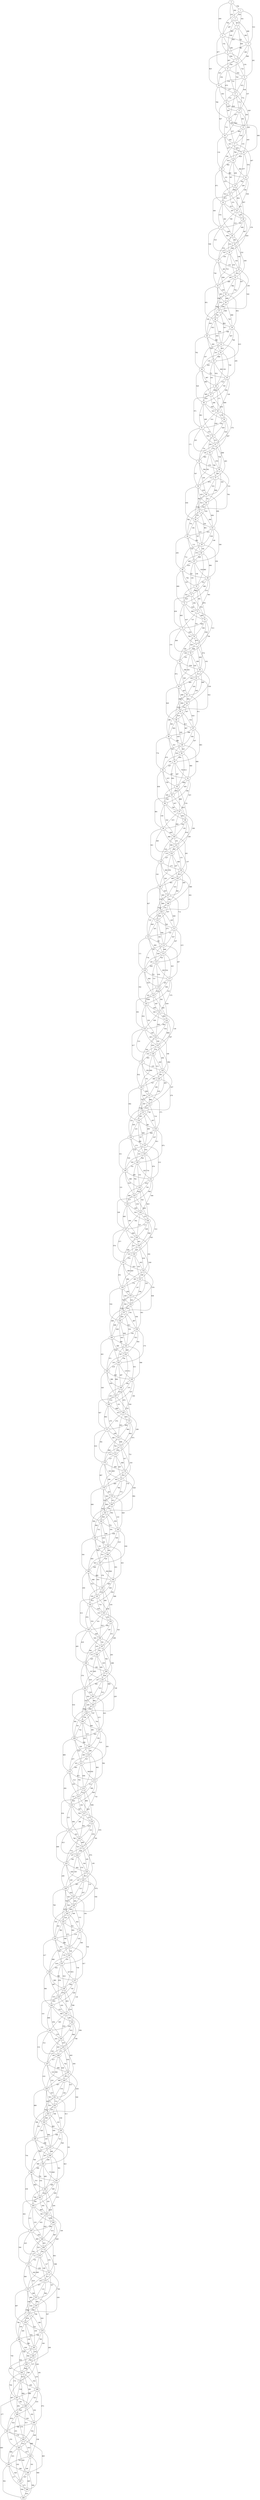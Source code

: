 graph G {
0 -- 1 [label="756"];
0 -- 2 [label="262"];
0 -- 3 [label="103"];
0 -- 4 [label="459"];
1 -- 2 [label="108"];
1 -- 3 [label="441"];
1 -- 4 [label="784"];
1 -- 5 [label="533"];
2 -- 3 [label="910"];
2 -- 4 [label="297"];
2 -- 5 [label="466"];
2 -- 6 [label="329"];
3 -- 4 [label="867"];
3 -- 5 [label="863"];
3 -- 6 [label="954"];
3 -- 7 [label="840"];
4 -- 5 [label="722"];
4 -- 6 [label="152"];
4 -- 7 [label="296"];
4 -- 8 [label="877"];
5 -- 6 [label="981"];
5 -- 7 [label="189"];
5 -- 8 [label="996"];
5 -- 9 [label="261"];
6 -- 7 [label="946"];
6 -- 8 [label="607"];
6 -- 9 [label="279"];
6 -- 10 [label="825"];
7 -- 8 [label="795"];
7 -- 9 [label="722"];
7 -- 10 [label="193"];
7 -- 11 [label="720"];
8 -- 9 [label="362"];
8 -- 10 [label="452"];
8 -- 11 [label="723"];
8 -- 12 [label="675"];
9 -- 10 [label="518"];
9 -- 11 [label="872"];
9 -- 12 [label="936"];
9 -- 13 [label="107"];
10 -- 11 [label="377"];
10 -- 12 [label="603"];
10 -- 13 [label="774"];
10 -- 14 [label="789"];
11 -- 12 [label="733"];
11 -- 13 [label="772"];
11 -- 14 [label="944"];
11 -- 15 [label="629"];
12 -- 13 [label="802"];
12 -- 14 [label="997"];
12 -- 15 [label="350"];
12 -- 16 [label="927"];
13 -- 14 [label="977"];
13 -- 15 [label="681"];
13 -- 16 [label="922"];
13 -- 17 [label="226"];
14 -- 15 [label="994"];
14 -- 16 [label="714"];
14 -- 17 [label="277"];
14 -- 18 [label="496"];
15 -- 16 [label="965"];
15 -- 17 [label="936"];
15 -- 18 [label="445"];
15 -- 19 [label="153"];
16 -- 17 [label="445"];
16 -- 18 [label="163"];
16 -- 19 [label="477"];
16 -- 20 [label="132"];
17 -- 18 [label="653"];
17 -- 19 [label="706"];
17 -- 20 [label="195"];
17 -- 21 [label="407"];
18 -- 19 [label="824"];
18 -- 20 [label="618"];
18 -- 21 [label="576"];
18 -- 22 [label="977"];
19 -- 20 [label="982"];
19 -- 21 [label="882"];
19 -- 22 [label="209"];
19 -- 23 [label="597"];
20 -- 21 [label="800"];
20 -- 22 [label="101"];
20 -- 23 [label="272"];
20 -- 24 [label="871"];
21 -- 22 [label="762"];
21 -- 23 [label="209"];
21 -- 24 [label="108"];
21 -- 25 [label="836"];
22 -- 23 [label="985"];
22 -- 24 [label="812"];
22 -- 25 [label="934"];
22 -- 26 [label="957"];
23 -- 24 [label="673"];
23 -- 25 [label="231"];
23 -- 26 [label="311"];
23 -- 27 [label="309"];
24 -- 25 [label="973"];
24 -- 26 [label="297"];
24 -- 27 [label="578"];
24 -- 28 [label="481"];
25 -- 26 [label="297"];
25 -- 27 [label="799"];
25 -- 28 [label="210"];
25 -- 29 [label="279"];
26 -- 27 [label="257"];
26 -- 28 [label="490"];
26 -- 29 [label="387"];
26 -- 30 [label="845"];
27 -- 28 [label="690"];
27 -- 29 [label="998"];
27 -- 30 [label="518"];
27 -- 31 [label="508"];
28 -- 29 [label="461"];
28 -- 30 [label="614"];
28 -- 31 [label="972"];
28 -- 32 [label="122"];
29 -- 30 [label="499"];
29 -- 31 [label="927"];
29 -- 32 [label="146"];
29 -- 33 [label="459"];
30 -- 31 [label="156"];
30 -- 32 [label="104"];
30 -- 33 [label="470"];
30 -- 34 [label="733"];
31 -- 32 [label="134"];
31 -- 33 [label="281"];
31 -- 34 [label="728"];
31 -- 35 [label="608"];
32 -- 33 [label="223"];
32 -- 34 [label="290"];
32 -- 35 [label="557"];
32 -- 36 [label="159"];
33 -- 34 [label="269"];
33 -- 35 [label="982"];
33 -- 36 [label="702"];
33 -- 37 [label="529"];
34 -- 35 [label="235"];
34 -- 36 [label="893"];
34 -- 37 [label="956"];
34 -- 38 [label="851"];
35 -- 36 [label="648"];
35 -- 37 [label="972"];
35 -- 38 [label="560"];
35 -- 39 [label="604"];
36 -- 37 [label="458"];
36 -- 38 [label="800"];
36 -- 39 [label="886"];
36 -- 40 [label="183"];
37 -- 38 [label="761"];
37 -- 39 [label="720"];
37 -- 40 [label="630"];
37 -- 41 [label="917"];
38 -- 39 [label="464"];
38 -- 40 [label="953"];
38 -- 41 [label="169"];
38 -- 42 [label="954"];
39 -- 40 [label="588"];
39 -- 41 [label="467"];
39 -- 42 [label="798"];
39 -- 43 [label="815"];
40 -- 41 [label="549"];
40 -- 42 [label="494"];
40 -- 43 [label="429"];
40 -- 44 [label="782"];
41 -- 42 [label="933"];
41 -- 43 [label="241"];
41 -- 44 [label="107"];
41 -- 45 [label="250"];
42 -- 43 [label="906"];
42 -- 44 [label="134"];
42 -- 45 [label="720"];
42 -- 46 [label="138"];
43 -- 44 [label="465"];
43 -- 45 [label="389"];
43 -- 46 [label="932"];
43 -- 47 [label="201"];
44 -- 45 [label="772"];
44 -- 46 [label="997"];
44 -- 47 [label="985"];
44 -- 48 [label="529"];
45 -- 46 [label="315"];
45 -- 47 [label="765"];
45 -- 48 [label="306"];
45 -- 49 [label="126"];
46 -- 47 [label="698"];
46 -- 48 [label="885"];
46 -- 49 [label="171"];
46 -- 50 [label="690"];
47 -- 48 [label="616"];
47 -- 49 [label="288"];
47 -- 50 [label="550"];
47 -- 51 [label="571"];
48 -- 49 [label="508"];
48 -- 50 [label="323"];
48 -- 51 [label="861"];
48 -- 52 [label="485"];
49 -- 50 [label="176"];
49 -- 51 [label="514"];
49 -- 52 [label="638"];
49 -- 53 [label="272"];
50 -- 51 [label="342"];
50 -- 52 [label="629"];
50 -- 53 [label="140"];
50 -- 54 [label="667"];
51 -- 52 [label="153"];
51 -- 53 [label="878"];
51 -- 54 [label="201"];
51 -- 55 [label="171"];
52 -- 53 [label="212"];
52 -- 54 [label="283"];
52 -- 55 [label="731"];
52 -- 56 [label="668"];
53 -- 54 [label="178"];
53 -- 55 [label="150"];
53 -- 56 [label="736"];
53 -- 57 [label="463"];
54 -- 55 [label="964"];
54 -- 56 [label="678"];
54 -- 57 [label="706"];
54 -- 58 [label="501"];
55 -- 56 [label="874"];
55 -- 57 [label="594"];
55 -- 58 [label="767"];
55 -- 59 [label="105"];
56 -- 57 [label="487"];
56 -- 58 [label="713"];
56 -- 59 [label="164"];
56 -- 60 [label="314"];
57 -- 58 [label="874"];
57 -- 59 [label="831"];
57 -- 60 [label="906"];
57 -- 61 [label="784"];
58 -- 59 [label="432"];
58 -- 60 [label="425"];
58 -- 61 [label="842"];
58 -- 62 [label="936"];
59 -- 60 [label="141"];
59 -- 61 [label="533"];
59 -- 62 [label="419"];
59 -- 63 [label="696"];
60 -- 61 [label="182"];
60 -- 62 [label="524"];
60 -- 63 [label="864"];
60 -- 64 [label="582"];
61 -- 62 [label="971"];
61 -- 63 [label="308"];
61 -- 64 [label="701"];
61 -- 65 [label="901"];
62 -- 63 [label="154"];
62 -- 64 [label="182"];
62 -- 65 [label="234"];
62 -- 66 [label="767"];
63 -- 64 [label="870"];
63 -- 65 [label="939"];
63 -- 66 [label="148"];
63 -- 67 [label="306"];
64 -- 65 [label="641"];
64 -- 66 [label="112"];
64 -- 67 [label="145"];
64 -- 68 [label="258"];
65 -- 66 [label="182"];
65 -- 67 [label="379"];
65 -- 68 [label="712"];
65 -- 69 [label="358"];
66 -- 67 [label="685"];
66 -- 68 [label="669"];
66 -- 69 [label="896"];
66 -- 70 [label="880"];
67 -- 68 [label="810"];
67 -- 69 [label="336"];
67 -- 70 [label="158"];
67 -- 71 [label="136"];
68 -- 69 [label="725"];
68 -- 70 [label="792"];
68 -- 71 [label="143"];
68 -- 72 [label="689"];
69 -- 70 [label="521"];
69 -- 71 [label="890"];
69 -- 72 [label="214"];
69 -- 73 [label="991"];
70 -- 71 [label="886"];
70 -- 72 [label="621"];
70 -- 73 [label="391"];
70 -- 74 [label="876"];
71 -- 72 [label="323"];
71 -- 73 [label="492"];
71 -- 74 [label="776"];
71 -- 75 [label="630"];
72 -- 73 [label="536"];
72 -- 74 [label="865"];
72 -- 75 [label="665"];
72 -- 76 [label="637"];
73 -- 74 [label="665"];
73 -- 75 [label="737"];
73 -- 76 [label="761"];
73 -- 77 [label="513"];
74 -- 75 [label="906"];
74 -- 76 [label="963"];
74 -- 77 [label="359"];
74 -- 78 [label="758"];
75 -- 76 [label="204"];
75 -- 77 [label="758"];
75 -- 78 [label="406"];
75 -- 79 [label="376"];
76 -- 77 [label="879"];
76 -- 78 [label="329"];
76 -- 79 [label="359"];
76 -- 80 [label="574"];
77 -- 78 [label="966"];
77 -- 79 [label="855"];
77 -- 80 [label="640"];
77 -- 81 [label="931"];
78 -- 79 [label="353"];
78 -- 80 [label="406"];
78 -- 81 [label="224"];
78 -- 82 [label="441"];
79 -- 80 [label="836"];
79 -- 81 [label="508"];
79 -- 82 [label="972"];
79 -- 83 [label="326"];
80 -- 81 [label="113"];
80 -- 82 [label="442"];
80 -- 83 [label="868"];
80 -- 84 [label="930"];
81 -- 82 [label="464"];
81 -- 83 [label="244"];
81 -- 84 [label="185"];
81 -- 85 [label="622"];
82 -- 83 [label="607"];
82 -- 84 [label="686"];
82 -- 85 [label="666"];
82 -- 86 [label="929"];
83 -- 84 [label="854"];
83 -- 85 [label="684"];
83 -- 86 [label="303"];
83 -- 87 [label="911"];
84 -- 85 [label="743"];
84 -- 86 [label="547"];
84 -- 87 [label="624"];
84 -- 88 [label="298"];
85 -- 86 [label="615"];
85 -- 87 [label="532"];
85 -- 88 [label="383"];
85 -- 89 [label="967"];
86 -- 87 [label="613"];
86 -- 88 [label="804"];
86 -- 89 [label="200"];
86 -- 90 [label="430"];
87 -- 88 [label="999"];
87 -- 89 [label="364"];
87 -- 90 [label="357"];
87 -- 91 [label="883"];
88 -- 89 [label="885"];
88 -- 90 [label="343"];
88 -- 91 [label="343"];
88 -- 92 [label="779"];
89 -- 90 [label="503"];
89 -- 91 [label="935"];
89 -- 92 [label="675"];
89 -- 93 [label="886"];
90 -- 91 [label="950"];
90 -- 92 [label="160"];
90 -- 93 [label="980"];
90 -- 94 [label="913"];
91 -- 92 [label="207"];
91 -- 93 [label="739"];
91 -- 94 [label="287"];
91 -- 95 [label="802"];
92 -- 93 [label="837"];
92 -- 94 [label="415"];
92 -- 95 [label="759"];
92 -- 96 [label="658"];
93 -- 94 [label="806"];
93 -- 95 [label="655"];
93 -- 96 [label="166"];
93 -- 97 [label="423"];
94 -- 95 [label="687"];
94 -- 96 [label="282"];
94 -- 97 [label="989"];
94 -- 98 [label="152"];
95 -- 96 [label="158"];
95 -- 97 [label="627"];
95 -- 98 [label="632"];
95 -- 99 [label="881"];
96 -- 97 [label="790"];
96 -- 98 [label="141"];
96 -- 99 [label="159"];
96 -- 100 [label="322"];
97 -- 98 [label="604"];
97 -- 99 [label="615"];
97 -- 100 [label="880"];
97 -- 101 [label="290"];
98 -- 99 [label="156"];
98 -- 100 [label="150"];
98 -- 101 [label="978"];
98 -- 102 [label="309"];
99 -- 100 [label="449"];
99 -- 101 [label="966"];
99 -- 102 [label="480"];
99 -- 103 [label="821"];
100 -- 101 [label="161"];
100 -- 102 [label="369"];
100 -- 103 [label="318"];
100 -- 104 [label="261"];
101 -- 102 [label="887"];
101 -- 103 [label="116"];
101 -- 104 [label="133"];
101 -- 105 [label="157"];
102 -- 103 [label="227"];
102 -- 104 [label="889"];
102 -- 105 [label="257"];
102 -- 106 [label="354"];
103 -- 104 [label="271"];
103 -- 105 [label="820"];
103 -- 106 [label="142"];
103 -- 107 [label="329"];
104 -- 105 [label="915"];
104 -- 106 [label="466"];
104 -- 107 [label="284"];
104 -- 108 [label="989"];
105 -- 106 [label="601"];
105 -- 107 [label="414"];
105 -- 108 [label="861"];
105 -- 109 [label="402"];
106 -- 107 [label="647"];
106 -- 108 [label="565"];
106 -- 109 [label="579"];
106 -- 110 [label="827"];
107 -- 108 [label="106"];
107 -- 109 [label="880"];
107 -- 110 [label="532"];
107 -- 111 [label="714"];
108 -- 109 [label="141"];
108 -- 110 [label="557"];
108 -- 111 [label="849"];
108 -- 112 [label="727"];
109 -- 110 [label="938"];
109 -- 111 [label="245"];
109 -- 112 [label="649"];
109 -- 113 [label="275"];
110 -- 111 [label="746"];
110 -- 112 [label="201"];
110 -- 113 [label="646"];
110 -- 114 [label="342"];
111 -- 112 [label="143"];
111 -- 113 [label="927"];
111 -- 114 [label="247"];
111 -- 115 [label="215"];
112 -- 113 [label="120"];
112 -- 114 [label="806"];
112 -- 115 [label="161"];
112 -- 116 [label="111"];
113 -- 114 [label="668"];
113 -- 115 [label="428"];
113 -- 116 [label="778"];
113 -- 117 [label="497"];
114 -- 115 [label="750"];
114 -- 116 [label="140"];
114 -- 117 [label="443"];
114 -- 118 [label="532"];
115 -- 116 [label="608"];
115 -- 117 [label="283"];
115 -- 118 [label="434"];
115 -- 119 [label="737"];
116 -- 117 [label="714"];
116 -- 118 [label="983"];
116 -- 119 [label="610"];
116 -- 120 [label="342"];
117 -- 118 [label="201"];
117 -- 119 [label="946"];
117 -- 120 [label="333"];
117 -- 121 [label="375"];
118 -- 119 [label="836"];
118 -- 120 [label="241"];
118 -- 121 [label="795"];
118 -- 122 [label="939"];
119 -- 120 [label="1000"];
119 -- 121 [label="487"];
119 -- 122 [label="581"];
119 -- 123 [label="393"];
120 -- 121 [label="259"];
120 -- 122 [label="329"];
120 -- 123 [label="832"];
120 -- 124 [label="322"];
121 -- 122 [label="982"];
121 -- 123 [label="826"];
121 -- 124 [label="269"];
121 -- 125 [label="130"];
122 -- 123 [label="384"];
122 -- 124 [label="632"];
122 -- 125 [label="889"];
122 -- 126 [label="507"];
123 -- 124 [label="149"];
123 -- 125 [label="169"];
123 -- 126 [label="314"];
123 -- 127 [label="417"];
124 -- 125 [label="326"];
124 -- 126 [label="438"];
124 -- 127 [label="342"];
124 -- 128 [label="186"];
125 -- 126 [label="370"];
125 -- 127 [label="232"];
125 -- 128 [label="458"];
125 -- 129 [label="992"];
126 -- 127 [label="955"];
126 -- 128 [label="240"];
126 -- 129 [label="513"];
126 -- 130 [label="808"];
127 -- 128 [label="335"];
127 -- 129 [label="250"];
127 -- 130 [label="932"];
127 -- 131 [label="751"];
128 -- 129 [label="961"];
128 -- 130 [label="386"];
128 -- 131 [label="283"];
128 -- 132 [label="257"];
129 -- 130 [label="727"];
129 -- 131 [label="395"];
129 -- 132 [label="630"];
129 -- 133 [label="279"];
130 -- 131 [label="964"];
130 -- 132 [label="669"];
130 -- 133 [label="757"];
130 -- 134 [label="492"];
131 -- 132 [label="888"];
131 -- 133 [label="597"];
131 -- 134 [label="910"];
131 -- 135 [label="373"];
132 -- 133 [label="216"];
132 -- 134 [label="740"];
132 -- 135 [label="719"];
132 -- 136 [label="232"];
133 -- 134 [label="857"];
133 -- 135 [label="657"];
133 -- 136 [label="455"];
133 -- 137 [label="260"];
134 -- 135 [label="391"];
134 -- 136 [label="221"];
134 -- 137 [label="868"];
134 -- 138 [label="797"];
135 -- 136 [label="896"];
135 -- 137 [label="637"];
135 -- 138 [label="811"];
135 -- 139 [label="875"];
136 -- 137 [label="289"];
136 -- 138 [label="273"];
136 -- 139 [label="135"];
136 -- 140 [label="331"];
137 -- 138 [label="974"];
137 -- 139 [label="431"];
137 -- 140 [label="530"];
137 -- 141 [label="212"];
138 -- 139 [label="592"];
138 -- 140 [label="530"];
138 -- 141 [label="979"];
138 -- 142 [label="716"];
139 -- 140 [label="701"];
139 -- 141 [label="203"];
139 -- 142 [label="141"];
139 -- 143 [label="782"];
140 -- 141 [label="205"];
140 -- 142 [label="496"];
140 -- 143 [label="618"];
140 -- 144 [label="121"];
141 -- 142 [label="419"];
141 -- 143 [label="541"];
141 -- 144 [label="484"];
141 -- 145 [label="590"];
142 -- 143 [label="928"];
142 -- 144 [label="866"];
142 -- 145 [label="720"];
142 -- 146 [label="823"];
143 -- 144 [label="477"];
143 -- 145 [label="418"];
143 -- 146 [label="264"];
143 -- 147 [label="328"];
144 -- 145 [label="328"];
144 -- 146 [label="324"];
144 -- 147 [label="685"];
144 -- 148 [label="484"];
145 -- 146 [label="373"];
145 -- 147 [label="542"];
145 -- 148 [label="327"];
145 -- 149 [label="412"];
146 -- 147 [label="111"];
146 -- 148 [label="629"];
146 -- 149 [label="590"];
146 -- 150 [label="621"];
147 -- 148 [label="606"];
147 -- 149 [label="775"];
147 -- 150 [label="577"];
147 -- 151 [label="579"];
148 -- 149 [label="901"];
148 -- 150 [label="437"];
148 -- 151 [label="458"];
148 -- 152 [label="242"];
149 -- 150 [label="297"];
149 -- 151 [label="310"];
149 -- 152 [label="819"];
149 -- 153 [label="426"];
150 -- 151 [label="570"];
150 -- 152 [label="443"];
150 -- 153 [label="130"];
150 -- 154 [label="629"];
151 -- 152 [label="823"];
151 -- 153 [label="499"];
151 -- 154 [label="651"];
151 -- 155 [label="482"];
152 -- 153 [label="196"];
152 -- 154 [label="281"];
152 -- 155 [label="142"];
152 -- 156 [label="579"];
153 -- 154 [label="772"];
153 -- 155 [label="147"];
153 -- 156 [label="769"];
153 -- 157 [label="648"];
154 -- 155 [label="450"];
154 -- 156 [label="436"];
154 -- 157 [label="724"];
154 -- 158 [label="530"];
155 -- 156 [label="422"];
155 -- 157 [label="363"];
155 -- 158 [label="224"];
155 -- 159 [label="641"];
156 -- 157 [label="554"];
156 -- 158 [label="161"];
156 -- 159 [label="556"];
156 -- 160 [label="699"];
157 -- 158 [label="620"];
157 -- 159 [label="887"];
157 -- 160 [label="266"];
157 -- 161 [label="102"];
158 -- 159 [label="412"];
158 -- 160 [label="629"];
158 -- 161 [label="648"];
158 -- 162 [label="443"];
159 -- 160 [label="192"];
159 -- 161 [label="553"];
159 -- 162 [label="583"];
159 -- 163 [label="175"];
160 -- 161 [label="490"];
160 -- 162 [label="396"];
160 -- 163 [label="230"];
160 -- 164 [label="263"];
161 -- 162 [label="659"];
161 -- 163 [label="397"];
161 -- 164 [label="571"];
161 -- 165 [label="596"];
162 -- 163 [label="740"];
162 -- 164 [label="105"];
162 -- 165 [label="631"];
162 -- 166 [label="511"];
163 -- 164 [label="219"];
163 -- 165 [label="135"];
163 -- 166 [label="297"];
163 -- 167 [label="896"];
164 -- 165 [label="925"];
164 -- 166 [label="986"];
164 -- 167 [label="554"];
164 -- 168 [label="328"];
165 -- 166 [label="491"];
165 -- 167 [label="274"];
165 -- 168 [label="167"];
165 -- 169 [label="199"];
166 -- 167 [label="814"];
166 -- 168 [label="253"];
166 -- 169 [label="879"];
166 -- 170 [label="304"];
167 -- 168 [label="133"];
167 -- 169 [label="101"];
167 -- 170 [label="751"];
167 -- 171 [label="927"];
168 -- 169 [label="666"];
168 -- 170 [label="674"];
168 -- 171 [label="864"];
168 -- 172 [label="475"];
169 -- 170 [label="953"];
169 -- 171 [label="974"];
169 -- 172 [label="603"];
169 -- 173 [label="299"];
170 -- 171 [label="969"];
170 -- 172 [label="864"];
170 -- 173 [label="663"];
170 -- 174 [label="973"];
171 -- 172 [label="109"];
171 -- 173 [label="280"];
171 -- 174 [label="581"];
171 -- 175 [label="910"];
172 -- 173 [label="608"];
172 -- 174 [label="763"];
172 -- 175 [label="864"];
172 -- 176 [label="721"];
173 -- 174 [label="454"];
173 -- 175 [label="372"];
173 -- 176 [label="917"];
173 -- 177 [label="343"];
174 -- 175 [label="127"];
174 -- 176 [label="880"];
174 -- 177 [label="957"];
174 -- 178 [label="409"];
175 -- 176 [label="989"];
175 -- 177 [label="933"];
175 -- 178 [label="867"];
175 -- 179 [label="390"];
176 -- 177 [label="535"];
176 -- 178 [label="442"];
176 -- 179 [label="176"];
176 -- 180 [label="926"];
177 -- 178 [label="200"];
177 -- 179 [label="796"];
177 -- 180 [label="773"];
177 -- 181 [label="984"];
178 -- 179 [label="387"];
178 -- 180 [label="546"];
178 -- 181 [label="324"];
178 -- 182 [label="690"];
179 -- 180 [label="412"];
179 -- 181 [label="808"];
179 -- 182 [label="447"];
179 -- 183 [label="628"];
180 -- 181 [label="754"];
180 -- 182 [label="952"];
180 -- 183 [label="143"];
180 -- 184 [label="844"];
181 -- 182 [label="559"];
181 -- 183 [label="654"];
181 -- 184 [label="946"];
181 -- 185 [label="354"];
182 -- 183 [label="776"];
182 -- 184 [label="312"];
182 -- 185 [label="396"];
182 -- 186 [label="222"];
183 -- 184 [label="859"];
183 -- 185 [label="940"];
183 -- 186 [label="419"];
183 -- 187 [label="938"];
184 -- 185 [label="149"];
184 -- 186 [label="101"];
184 -- 187 [label="402"];
184 -- 188 [label="344"];
185 -- 186 [label="654"];
185 -- 187 [label="611"];
185 -- 188 [label="855"];
185 -- 189 [label="443"];
186 -- 187 [label="729"];
186 -- 188 [label="823"];
186 -- 189 [label="651"];
186 -- 190 [label="906"];
187 -- 188 [label="448"];
187 -- 189 [label="892"];
187 -- 190 [label="379"];
187 -- 191 [label="553"];
188 -- 189 [label="628"];
188 -- 190 [label="498"];
188 -- 191 [label="512"];
188 -- 192 [label="459"];
189 -- 190 [label="820"];
189 -- 191 [label="949"];
189 -- 192 [label="204"];
189 -- 193 [label="688"];
190 -- 191 [label="235"];
190 -- 192 [label="354"];
190 -- 193 [label="446"];
190 -- 194 [label="193"];
191 -- 192 [label="812"];
191 -- 193 [label="719"];
191 -- 194 [label="536"];
191 -- 195 [label="414"];
192 -- 193 [label="539"];
192 -- 194 [label="233"];
192 -- 195 [label="976"];
192 -- 196 [label="553"];
193 -- 194 [label="251"];
193 -- 195 [label="531"];
193 -- 196 [label="223"];
193 -- 197 [label="821"];
194 -- 195 [label="961"];
194 -- 196 [label="347"];
194 -- 197 [label="471"];
194 -- 198 [label="208"];
195 -- 196 [label="448"];
195 -- 197 [label="346"];
195 -- 198 [label="635"];
195 -- 199 [label="495"];
196 -- 197 [label="791"];
196 -- 198 [label="165"];
196 -- 199 [label="891"];
196 -- 200 [label="283"];
197 -- 198 [label="193"];
197 -- 199 [label="373"];
197 -- 200 [label="766"];
197 -- 201 [label="688"];
198 -- 199 [label="205"];
198 -- 200 [label="835"];
198 -- 201 [label="484"];
198 -- 202 [label="805"];
199 -- 200 [label="981"];
199 -- 201 [label="537"];
199 -- 202 [label="379"];
199 -- 203 [label="610"];
200 -- 201 [label="459"];
200 -- 202 [label="247"];
200 -- 203 [label="698"];
200 -- 204 [label="146"];
201 -- 202 [label="583"];
201 -- 203 [label="912"];
201 -- 204 [label="512"];
201 -- 205 [label="229"];
202 -- 203 [label="522"];
202 -- 204 [label="924"];
202 -- 205 [label="537"];
202 -- 206 [label="916"];
203 -- 204 [label="964"];
203 -- 205 [label="284"];
203 -- 206 [label="966"];
203 -- 207 [label="643"];
204 -- 205 [label="990"];
204 -- 206 [label="787"];
204 -- 207 [label="213"];
204 -- 208 [label="861"];
205 -- 206 [label="728"];
205 -- 207 [label="744"];
205 -- 208 [label="351"];
205 -- 209 [label="390"];
206 -- 207 [label="993"];
206 -- 208 [label="742"];
206 -- 209 [label="315"];
206 -- 210 [label="643"];
207 -- 208 [label="920"];
207 -- 209 [label="194"];
207 -- 210 [label="123"];
207 -- 211 [label="393"];
208 -- 209 [label="549"];
208 -- 210 [label="226"];
208 -- 211 [label="225"];
208 -- 212 [label="889"];
209 -- 210 [label="248"];
209 -- 211 [label="290"];
209 -- 212 [label="677"];
209 -- 213 [label="582"];
210 -- 211 [label="517"];
210 -- 212 [label="631"];
210 -- 213 [label="963"];
210 -- 214 [label="650"];
211 -- 212 [label="691"];
211 -- 213 [label="399"];
211 -- 214 [label="656"];
211 -- 215 [label="750"];
212 -- 213 [label="873"];
212 -- 214 [label="513"];
212 -- 215 [label="252"];
212 -- 216 [label="294"];
213 -- 214 [label="313"];
213 -- 215 [label="588"];
213 -- 216 [label="940"];
213 -- 217 [label="722"];
214 -- 215 [label="512"];
214 -- 216 [label="327"];
214 -- 217 [label="698"];
214 -- 218 [label="990"];
215 -- 216 [label="643"];
215 -- 217 [label="164"];
215 -- 218 [label="621"];
215 -- 219 [label="934"];
216 -- 217 [label="597"];
216 -- 218 [label="559"];
216 -- 219 [label="233"];
216 -- 220 [label="692"];
217 -- 218 [label="273"];
217 -- 219 [label="386"];
217 -- 220 [label="943"];
217 -- 221 [label="979"];
218 -- 219 [label="225"];
218 -- 220 [label="143"];
218 -- 221 [label="478"];
218 -- 222 [label="785"];
219 -- 220 [label="421"];
219 -- 221 [label="798"];
219 -- 222 [label="915"];
219 -- 223 [label="669"];
220 -- 221 [label="608"];
220 -- 222 [label="725"];
220 -- 223 [label="774"];
220 -- 224 [label="874"];
221 -- 222 [label="458"];
221 -- 223 [label="257"];
221 -- 224 [label="165"];
221 -- 225 [label="195"];
222 -- 223 [label="180"];
222 -- 224 [label="344"];
222 -- 225 [label="274"];
222 -- 226 [label="149"];
223 -- 224 [label="661"];
223 -- 225 [label="828"];
223 -- 226 [label="208"];
223 -- 227 [label="165"];
224 -- 225 [label="914"];
224 -- 226 [label="147"];
224 -- 227 [label="132"];
224 -- 228 [label="972"];
225 -- 226 [label="697"];
225 -- 227 [label="213"];
225 -- 228 [label="437"];
225 -- 229 [label="556"];
226 -- 227 [label="442"];
226 -- 228 [label="923"];
226 -- 229 [label="783"];
226 -- 230 [label="769"];
227 -- 228 [label="294"];
227 -- 229 [label="442"];
227 -- 230 [label="457"];
227 -- 231 [label="194"];
228 -- 229 [label="945"];
228 -- 230 [label="309"];
228 -- 231 [label="777"];
228 -- 232 [label="797"];
229 -- 230 [label="138"];
229 -- 231 [label="801"];
229 -- 232 [label="463"];
229 -- 233 [label="604"];
230 -- 231 [label="752"];
230 -- 232 [label="382"];
230 -- 233 [label="273"];
230 -- 234 [label="590"];
231 -- 232 [label="214"];
231 -- 233 [label="232"];
231 -- 234 [label="186"];
231 -- 235 [label="708"];
232 -- 233 [label="906"];
232 -- 234 [label="454"];
232 -- 235 [label="162"];
232 -- 236 [label="417"];
233 -- 234 [label="728"];
233 -- 235 [label="179"];
233 -- 236 [label="880"];
233 -- 237 [label="917"];
234 -- 235 [label="167"];
234 -- 236 [label="618"];
234 -- 237 [label="739"];
234 -- 238 [label="853"];
235 -- 236 [label="552"];
235 -- 237 [label="427"];
235 -- 238 [label="918"];
235 -- 239 [label="454"];
236 -- 237 [label="584"];
236 -- 238 [label="860"];
236 -- 239 [label="987"];
236 -- 240 [label="586"];
237 -- 238 [label="549"];
237 -- 239 [label="729"];
237 -- 240 [label="329"];
237 -- 241 [label="139"];
238 -- 239 [label="675"];
238 -- 240 [label="575"];
238 -- 241 [label="653"];
238 -- 242 [label="596"];
239 -- 240 [label="455"];
239 -- 241 [label="424"];
239 -- 242 [label="134"];
239 -- 243 [label="143"];
240 -- 241 [label="613"];
240 -- 242 [label="499"];
240 -- 243 [label="688"];
240 -- 244 [label="654"];
241 -- 242 [label="169"];
241 -- 243 [label="565"];
241 -- 244 [label="918"];
241 -- 245 [label="956"];
242 -- 243 [label="229"];
242 -- 244 [label="910"];
242 -- 245 [label="846"];
242 -- 246 [label="799"];
243 -- 244 [label="375"];
243 -- 245 [label="245"];
243 -- 246 [label="312"];
243 -- 247 [label="314"];
244 -- 245 [label="435"];
244 -- 246 [label="425"];
244 -- 247 [label="129"];
244 -- 248 [label="945"];
245 -- 246 [label="171"];
245 -- 247 [label="146"];
245 -- 248 [label="616"];
245 -- 249 [label="695"];
246 -- 247 [label="417"];
246 -- 248 [label="762"];
246 -- 249 [label="928"];
246 -- 250 [label="300"];
247 -- 248 [label="696"];
247 -- 249 [label="319"];
247 -- 250 [label="418"];
247 -- 251 [label="210"];
248 -- 249 [label="874"];
248 -- 250 [label="589"];
248 -- 251 [label="415"];
248 -- 252 [label="830"];
249 -- 250 [label="457"];
249 -- 251 [label="574"];
249 -- 252 [label="149"];
249 -- 253 [label="549"];
250 -- 251 [label="527"];
250 -- 252 [label="795"];
250 -- 253 [label="445"];
250 -- 254 [label="889"];
251 -- 252 [label="712"];
251 -- 253 [label="554"];
251 -- 254 [label="241"];
251 -- 255 [label="913"];
252 -- 253 [label="241"];
252 -- 254 [label="358"];
252 -- 255 [label="536"];
252 -- 256 [label="366"];
253 -- 254 [label="168"];
253 -- 255 [label="241"];
253 -- 256 [label="811"];
253 -- 257 [label="456"];
254 -- 255 [label="409"];
254 -- 256 [label="420"];
254 -- 257 [label="860"];
254 -- 258 [label="105"];
255 -- 256 [label="586"];
255 -- 257 [label="521"];
255 -- 258 [label="548"];
255 -- 259 [label="391"];
256 -- 257 [label="819"];
256 -- 258 [label="318"];
256 -- 259 [label="955"];
256 -- 260 [label="744"];
257 -- 258 [label="388"];
257 -- 259 [label="267"];
257 -- 260 [label="789"];
257 -- 261 [label="823"];
258 -- 259 [label="246"];
258 -- 260 [label="588"];
258 -- 261 [label="561"];
258 -- 262 [label="995"];
259 -- 260 [label="290"];
259 -- 261 [label="775"];
259 -- 262 [label="485"];
259 -- 263 [label="232"];
260 -- 261 [label="776"];
260 -- 262 [label="314"];
260 -- 263 [label="862"];
260 -- 264 [label="436"];
261 -- 262 [label="406"];
261 -- 263 [label="846"];
261 -- 264 [label="265"];
261 -- 265 [label="973"];
262 -- 263 [label="624"];
262 -- 264 [label="786"];
262 -- 265 [label="335"];
262 -- 266 [label="204"];
263 -- 264 [label="384"];
263 -- 265 [label="400"];
263 -- 266 [label="629"];
263 -- 267 [label="444"];
264 -- 265 [label="895"];
264 -- 266 [label="383"];
264 -- 267 [label="213"];
264 -- 268 [label="233"];
265 -- 266 [label="858"];
265 -- 267 [label="832"];
265 -- 268 [label="620"];
265 -- 269 [label="109"];
266 -- 267 [label="299"];
266 -- 268 [label="414"];
266 -- 269 [label="897"];
266 -- 270 [label="829"];
267 -- 268 [label="350"];
267 -- 269 [label="885"];
267 -- 270 [label="225"];
267 -- 271 [label="540"];
268 -- 269 [label="953"];
268 -- 270 [label="523"];
268 -- 271 [label="102"];
268 -- 272 [label="903"];
269 -- 270 [label="245"];
269 -- 271 [label="711"];
269 -- 272 [label="232"];
269 -- 273 [label="968"];
270 -- 271 [label="755"];
270 -- 272 [label="127"];
270 -- 273 [label="169"];
270 -- 274 [label="885"];
271 -- 272 [label="264"];
271 -- 273 [label="620"];
271 -- 274 [label="569"];
271 -- 275 [label="619"];
272 -- 273 [label="417"];
272 -- 274 [label="156"];
272 -- 275 [label="327"];
272 -- 276 [label="765"];
273 -- 274 [label="377"];
273 -- 275 [label="133"];
273 -- 276 [label="584"];
273 -- 277 [label="438"];
274 -- 275 [label="186"];
274 -- 276 [label="684"];
274 -- 277 [label="109"];
274 -- 278 [label="997"];
275 -- 276 [label="684"];
275 -- 277 [label="164"];
275 -- 278 [label="596"];
275 -- 279 [label="507"];
276 -- 277 [label="596"];
276 -- 278 [label="766"];
276 -- 279 [label="503"];
276 -- 280 [label="796"];
277 -- 278 [label="876"];
277 -- 279 [label="683"];
277 -- 280 [label="194"];
277 -- 281 [label="109"];
278 -- 279 [label="722"];
278 -- 280 [label="365"];
278 -- 281 [label="992"];
278 -- 282 [label="164"];
279 -- 280 [label="606"];
279 -- 281 [label="760"];
279 -- 282 [label="160"];
279 -- 283 [label="298"];
280 -- 281 [label="548"];
280 -- 282 [label="836"];
280 -- 283 [label="168"];
280 -- 284 [label="759"];
281 -- 282 [label="278"];
281 -- 283 [label="962"];
281 -- 284 [label="840"];
281 -- 285 [label="263"];
282 -- 283 [label="363"];
282 -- 284 [label="377"];
282 -- 285 [label="447"];
282 -- 286 [label="281"];
283 -- 284 [label="894"];
283 -- 285 [label="188"];
283 -- 286 [label="216"];
283 -- 287 [label="172"];
284 -- 285 [label="633"];
284 -- 286 [label="932"];
284 -- 287 [label="706"];
284 -- 288 [label="661"];
285 -- 286 [label="206"];
285 -- 287 [label="316"];
285 -- 288 [label="808"];
285 -- 289 [label="487"];
286 -- 287 [label="696"];
286 -- 288 [label="823"];
286 -- 289 [label="470"];
286 -- 290 [label="872"];
287 -- 288 [label="785"];
287 -- 289 [label="292"];
287 -- 290 [label="162"];
287 -- 291 [label="277"];
288 -- 289 [label="544"];
288 -- 290 [label="452"];
288 -- 291 [label="479"];
288 -- 292 [label="413"];
289 -- 290 [label="305"];
289 -- 291 [label="623"];
289 -- 292 [label="479"];
289 -- 293 [label="251"];
290 -- 291 [label="586"];
290 -- 292 [label="502"];
290 -- 293 [label="299"];
290 -- 294 [label="158"];
291 -- 292 [label="178"];
291 -- 293 [label="370"];
291 -- 294 [label="689"];
291 -- 295 [label="665"];
292 -- 293 [label="510"];
292 -- 294 [label="910"];
292 -- 295 [label="890"];
292 -- 296 [label="865"];
293 -- 294 [label="537"];
293 -- 295 [label="633"];
293 -- 296 [label="628"];
293 -- 297 [label="242"];
294 -- 295 [label="705"];
294 -- 296 [label="341"];
294 -- 297 [label="186"];
294 -- 298 [label="908"];
295 -- 296 [label="380"];
295 -- 297 [label="428"];
295 -- 298 [label="117"];
295 -- 299 [label="550"];
296 -- 297 [label="327"];
296 -- 298 [label="685"];
296 -- 299 [label="599"];
297 -- 298 [label="271"];
297 -- 299 [label="556"];
298 -- 299 [label="610"];
}
